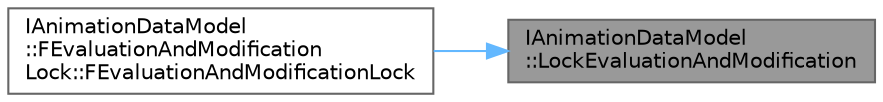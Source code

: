 digraph "IAnimationDataModel::LockEvaluationAndModification"
{
 // INTERACTIVE_SVG=YES
 // LATEX_PDF_SIZE
  bgcolor="transparent";
  edge [fontname=Helvetica,fontsize=10,labelfontname=Helvetica,labelfontsize=10];
  node [fontname=Helvetica,fontsize=10,shape=box,height=0.2,width=0.4];
  rankdir="RL";
  Node1 [id="Node000001",label="IAnimationDataModel\l::LockEvaluationAndModification",height=0.2,width=0.4,color="gray40", fillcolor="grey60", style="filled", fontcolor="black",tooltip=" "];
  Node1 -> Node2 [id="edge1_Node000001_Node000002",dir="back",color="steelblue1",style="solid",tooltip=" "];
  Node2 [id="Node000002",label="IAnimationDataModel\l::FEvaluationAndModification\lLock::FEvaluationAndModificationLock",height=0.2,width=0.4,color="grey40", fillcolor="white", style="filled",URL="$d9/d12/structIAnimationDataModel_1_1FEvaluationAndModificationLock.html#ac0c3c58fb560d41cca13bae20190a44f",tooltip=" "];
}
